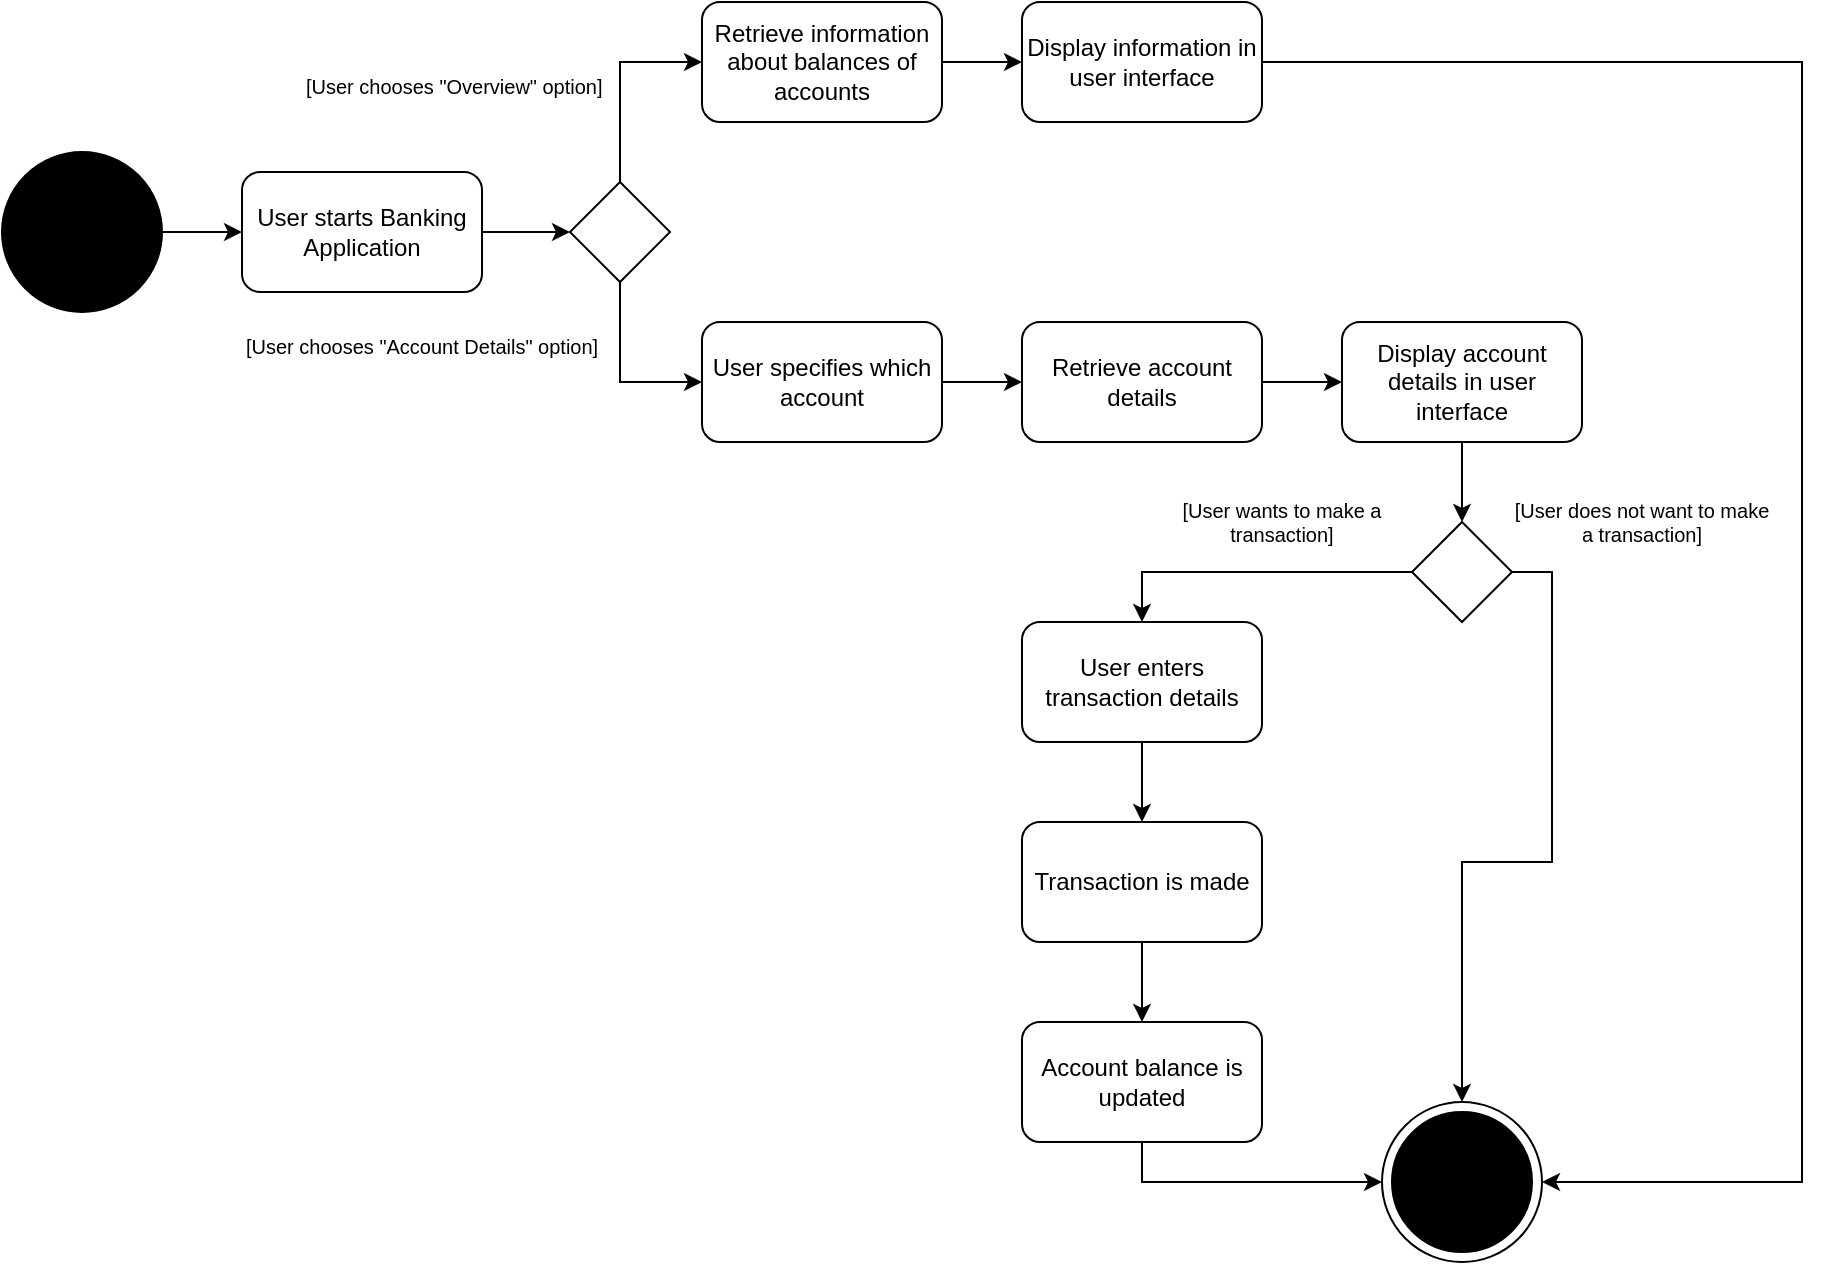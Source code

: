 <mxfile version="20.5.1" type="device"><diagram id="bjNLZiiAkVh28hkE-ypF" name="Seite-1"><mxGraphModel dx="1718" dy="927" grid="1" gridSize="10" guides="1" tooltips="1" connect="1" arrows="1" fold="1" page="1" pageScale="1" pageWidth="827" pageHeight="1169" math="0" shadow="0"><root><mxCell id="0"/><mxCell id="1" parent="0"/><mxCell id="7sBaPUHVKPqeyxtpgTo1-11" style="edgeStyle=orthogonalEdgeStyle;rounded=0;orthogonalLoop=1;jettySize=auto;html=1;exitX=0.5;exitY=0;exitDx=0;exitDy=0;entryX=0;entryY=0.5;entryDx=0;entryDy=0;" edge="1" parent="1" source="7sBaPUHVKPqeyxtpgTo1-70" target="7sBaPUHVKPqeyxtpgTo1-10"><mxGeometry relative="1" as="geometry"><mxPoint x="440.0" y="120.0" as="sourcePoint"/></mxGeometry></mxCell><mxCell id="7sBaPUHVKPqeyxtpgTo1-26" style="edgeStyle=orthogonalEdgeStyle;rounded=0;orthogonalLoop=1;jettySize=auto;html=1;exitX=1;exitY=0.5;exitDx=0;exitDy=0;entryX=0;entryY=0.5;entryDx=0;entryDy=0;" edge="1" parent="1" source="7sBaPUHVKPqeyxtpgTo1-10" target="7sBaPUHVKPqeyxtpgTo1-25"><mxGeometry relative="1" as="geometry"/></mxCell><mxCell id="7sBaPUHVKPqeyxtpgTo1-10" value="Retrieve information about balances of accounts" style="rounded=1;whiteSpace=wrap;html=1;fillColor=#FFFFFF;" vertex="1" parent="1"><mxGeometry x="480" y="90" width="120" height="60" as="geometry"/></mxCell><mxCell id="7sBaPUHVKPqeyxtpgTo1-13" value="" style="group" vertex="1" connectable="0" parent="1"><mxGeometry x="820" y="640" width="80" height="80" as="geometry"/></mxCell><mxCell id="7sBaPUHVKPqeyxtpgTo1-14" value="" style="ellipse;whiteSpace=wrap;html=1;aspect=fixed;" vertex="1" parent="7sBaPUHVKPqeyxtpgTo1-13"><mxGeometry width="80" height="80" as="geometry"/></mxCell><mxCell id="7sBaPUHVKPqeyxtpgTo1-15" value="" style="ellipse;whiteSpace=wrap;html=1;aspect=fixed;fillColor=#000000;" vertex="1" parent="7sBaPUHVKPqeyxtpgTo1-13"><mxGeometry x="5" y="5" width="70" height="70" as="geometry"/></mxCell><mxCell id="7sBaPUHVKPqeyxtpgTo1-16" style="edgeStyle=orthogonalEdgeStyle;rounded=0;orthogonalLoop=1;jettySize=auto;html=1;exitX=1;exitY=0.5;exitDx=0;exitDy=0;entryX=0;entryY=0.5;entryDx=0;entryDy=0;" edge="1" parent="1" source="7sBaPUHVKPqeyxtpgTo1-17" target="7sBaPUHVKPqeyxtpgTo1-19"><mxGeometry relative="1" as="geometry"/></mxCell><mxCell id="7sBaPUHVKPqeyxtpgTo1-17" value="" style="ellipse;whiteSpace=wrap;html=1;aspect=fixed;fillColor=#000000;" vertex="1" parent="1"><mxGeometry x="130" y="165" width="80" height="80" as="geometry"/></mxCell><mxCell id="7sBaPUHVKPqeyxtpgTo1-18" style="edgeStyle=orthogonalEdgeStyle;rounded=0;orthogonalLoop=1;jettySize=auto;html=1;exitX=1;exitY=0.5;exitDx=0;exitDy=0;entryX=0;entryY=0.5;entryDx=0;entryDy=0;" edge="1" parent="1" source="7sBaPUHVKPqeyxtpgTo1-19" target="7sBaPUHVKPqeyxtpgTo1-70"><mxGeometry relative="1" as="geometry"><mxPoint x="410.0" y="205" as="targetPoint"/></mxGeometry></mxCell><mxCell id="7sBaPUHVKPqeyxtpgTo1-19" value="User starts Banking Application" style="rounded=1;whiteSpace=wrap;html=1;fillColor=#FFFFFF;" vertex="1" parent="1"><mxGeometry x="250" y="175" width="120" height="60" as="geometry"/></mxCell><mxCell id="7sBaPUHVKPqeyxtpgTo1-20" style="edgeStyle=orthogonalEdgeStyle;rounded=0;orthogonalLoop=1;jettySize=auto;html=1;exitX=0.5;exitY=1;exitDx=0;exitDy=0;entryX=0;entryY=0.5;entryDx=0;entryDy=0;" edge="1" parent="1" source="7sBaPUHVKPqeyxtpgTo1-70" target="7sBaPUHVKPqeyxtpgTo1-23"><mxGeometry relative="1" as="geometry"><mxPoint x="440.0" y="280" as="sourcePoint"/></mxGeometry></mxCell><mxCell id="7sBaPUHVKPqeyxtpgTo1-28" style="edgeStyle=orthogonalEdgeStyle;rounded=0;orthogonalLoop=1;jettySize=auto;html=1;exitX=1;exitY=0.5;exitDx=0;exitDy=0;entryX=0;entryY=0.5;entryDx=0;entryDy=0;" edge="1" parent="1" source="7sBaPUHVKPqeyxtpgTo1-23" target="7sBaPUHVKPqeyxtpgTo1-24"><mxGeometry relative="1" as="geometry"/></mxCell><mxCell id="7sBaPUHVKPqeyxtpgTo1-23" value="User specifies which account" style="rounded=1;whiteSpace=wrap;html=1;fillColor=#FFFFFF;" vertex="1" parent="1"><mxGeometry x="480" y="250" width="120" height="60" as="geometry"/></mxCell><mxCell id="7sBaPUHVKPqeyxtpgTo1-30" style="edgeStyle=orthogonalEdgeStyle;rounded=0;orthogonalLoop=1;jettySize=auto;html=1;exitX=1;exitY=0.5;exitDx=0;exitDy=0;entryX=0;entryY=0.5;entryDx=0;entryDy=0;" edge="1" parent="1" source="7sBaPUHVKPqeyxtpgTo1-24" target="7sBaPUHVKPqeyxtpgTo1-29"><mxGeometry relative="1" as="geometry"/></mxCell><mxCell id="7sBaPUHVKPqeyxtpgTo1-24" value="Retrieve account details" style="rounded=1;whiteSpace=wrap;html=1;fillColor=#FFFFFF;" vertex="1" parent="1"><mxGeometry x="640" y="250" width="120" height="60" as="geometry"/></mxCell><mxCell id="7sBaPUHVKPqeyxtpgTo1-27" style="edgeStyle=orthogonalEdgeStyle;rounded=0;orthogonalLoop=1;jettySize=auto;html=1;exitX=1;exitY=0.5;exitDx=0;exitDy=0;entryX=1;entryY=0.5;entryDx=0;entryDy=0;" edge="1" parent="1" source="7sBaPUHVKPqeyxtpgTo1-25" target="7sBaPUHVKPqeyxtpgTo1-14"><mxGeometry relative="1" as="geometry"><mxPoint x="800" y="120.0" as="targetPoint"/><Array as="points"><mxPoint x="1030" y="120"/><mxPoint x="1030" y="680"/></Array></mxGeometry></mxCell><mxCell id="7sBaPUHVKPqeyxtpgTo1-25" value="Display information in user interface" style="rounded=1;whiteSpace=wrap;html=1;fillColor=#FFFFFF;" vertex="1" parent="1"><mxGeometry x="640" y="90" width="120" height="60" as="geometry"/></mxCell><mxCell id="7sBaPUHVKPqeyxtpgTo1-49" style="edgeStyle=orthogonalEdgeStyle;rounded=0;orthogonalLoop=1;jettySize=auto;html=1;exitX=0.5;exitY=1;exitDx=0;exitDy=0;entryX=0.5;entryY=0;entryDx=0;entryDy=0;fontColor=#000000;" edge="1" parent="1" source="7sBaPUHVKPqeyxtpgTo1-29"><mxGeometry relative="1" as="geometry"><mxPoint x="860" y="350" as="targetPoint"/></mxGeometry></mxCell><mxCell id="7sBaPUHVKPqeyxtpgTo1-29" value="Display account details in user interface" style="rounded=1;whiteSpace=wrap;html=1;fillColor=#FFFFFF;" vertex="1" parent="1"><mxGeometry x="800" y="250" width="120" height="60" as="geometry"/></mxCell><mxCell id="7sBaPUHVKPqeyxtpgTo1-55" style="edgeStyle=orthogonalEdgeStyle;rounded=0;orthogonalLoop=1;jettySize=auto;html=1;exitX=1;exitY=0.5;exitDx=0;exitDy=0;entryX=0.5;entryY=0;entryDx=0;entryDy=0;fontColor=#000000;" edge="1" parent="1" source="7sBaPUHVKPqeyxtpgTo1-66" target="7sBaPUHVKPqeyxtpgTo1-14"><mxGeometry relative="1" as="geometry"><mxPoint x="892.5" y="360" as="sourcePoint"/><mxPoint x="892.5" y="710" as="targetPoint"/></mxGeometry></mxCell><mxCell id="7sBaPUHVKPqeyxtpgTo1-57" style="edgeStyle=orthogonalEdgeStyle;rounded=0;orthogonalLoop=1;jettySize=auto;html=1;exitX=0;exitY=0.5;exitDx=0;exitDy=0;fontColor=#000000;entryX=0.5;entryY=0;entryDx=0;entryDy=0;" edge="1" parent="1" source="7sBaPUHVKPqeyxtpgTo1-66" target="7sBaPUHVKPqeyxtpgTo1-54"><mxGeometry relative="1" as="geometry"><mxPoint x="827.5" y="360" as="sourcePoint"/></mxGeometry></mxCell><mxCell id="7sBaPUHVKPqeyxtpgTo1-61" value="" style="edgeStyle=orthogonalEdgeStyle;rounded=0;orthogonalLoop=1;jettySize=auto;html=1;fontColor=#000000;" edge="1" parent="1" source="7sBaPUHVKPqeyxtpgTo1-54" target="7sBaPUHVKPqeyxtpgTo1-60"><mxGeometry relative="1" as="geometry"/></mxCell><mxCell id="7sBaPUHVKPqeyxtpgTo1-54" value="User enters transaction details " style="rounded=1;whiteSpace=wrap;html=1;fillColor=#FFFFFF;" vertex="1" parent="1"><mxGeometry x="640" y="400" width="120" height="60" as="geometry"/></mxCell><mxCell id="7sBaPUHVKPqeyxtpgTo1-58" value="[User does not want to make a transaction] " style="text;html=1;strokeColor=none;fillColor=none;align=center;verticalAlign=middle;whiteSpace=wrap;rounded=0;fontColor=#000000;fontSize=10;" vertex="1" parent="1"><mxGeometry x="885" y="340" width="130" height="20" as="geometry"/></mxCell><mxCell id="7sBaPUHVKPqeyxtpgTo1-59" value="[User wants to make a transaction] " style="text;html=1;strokeColor=none;fillColor=none;align=center;verticalAlign=middle;whiteSpace=wrap;rounded=0;fontColor=#000000;fontSize=10;" vertex="1" parent="1"><mxGeometry x="705" y="340" width="130" height="20" as="geometry"/></mxCell><mxCell id="7sBaPUHVKPqeyxtpgTo1-63" value="" style="edgeStyle=orthogonalEdgeStyle;rounded=0;orthogonalLoop=1;jettySize=auto;html=1;fontColor=#000000;" edge="1" parent="1" source="7sBaPUHVKPqeyxtpgTo1-60" target="7sBaPUHVKPqeyxtpgTo1-62"><mxGeometry relative="1" as="geometry"/></mxCell><mxCell id="7sBaPUHVKPqeyxtpgTo1-60" value="Transaction is made" style="rounded=1;whiteSpace=wrap;html=1;fillColor=#FFFFFF;" vertex="1" parent="1"><mxGeometry x="640" y="500" width="120" height="60" as="geometry"/></mxCell><mxCell id="7sBaPUHVKPqeyxtpgTo1-67" style="edgeStyle=orthogonalEdgeStyle;rounded=0;orthogonalLoop=1;jettySize=auto;html=1;entryX=0;entryY=0.5;entryDx=0;entryDy=0;fontColor=#000000;exitX=0.5;exitY=1;exitDx=0;exitDy=0;" edge="1" parent="1" source="7sBaPUHVKPqeyxtpgTo1-62" target="7sBaPUHVKPqeyxtpgTo1-14"><mxGeometry relative="1" as="geometry"/></mxCell><mxCell id="7sBaPUHVKPqeyxtpgTo1-62" value="Account balance is updated" style="rounded=1;whiteSpace=wrap;html=1;fillColor=#FFFFFF;" vertex="1" parent="1"><mxGeometry x="640" y="600" width="120" height="60" as="geometry"/></mxCell><mxCell id="7sBaPUHVKPqeyxtpgTo1-66" value="" style="rhombus;whiteSpace=wrap;html=1;fontColor=#000000;fillColor=#FFFFFF;" vertex="1" parent="1"><mxGeometry x="835" y="350" width="50" height="50" as="geometry"/></mxCell><mxCell id="7sBaPUHVKPqeyxtpgTo1-68" value="[User chooses &quot;Overview&quot; option]" style="text;whiteSpace=wrap;html=1;fontColor=#000000;fontSize=10;" vertex="1" parent="1"><mxGeometry x="280" y="120" width="210" height="40" as="geometry"/></mxCell><mxCell id="7sBaPUHVKPqeyxtpgTo1-69" value="[User chooses &quot;Account Details&quot; option]" style="text;whiteSpace=wrap;html=1;fontColor=#000000;fontSize=10;" vertex="1" parent="1"><mxGeometry x="250" y="250" width="240" height="40" as="geometry"/></mxCell><mxCell id="7sBaPUHVKPqeyxtpgTo1-70" value="" style="rhombus;whiteSpace=wrap;html=1;fontColor=#000000;fillColor=#FFFFFF;" vertex="1" parent="1"><mxGeometry x="414" y="180" width="50" height="50" as="geometry"/></mxCell></root></mxGraphModel></diagram></mxfile>